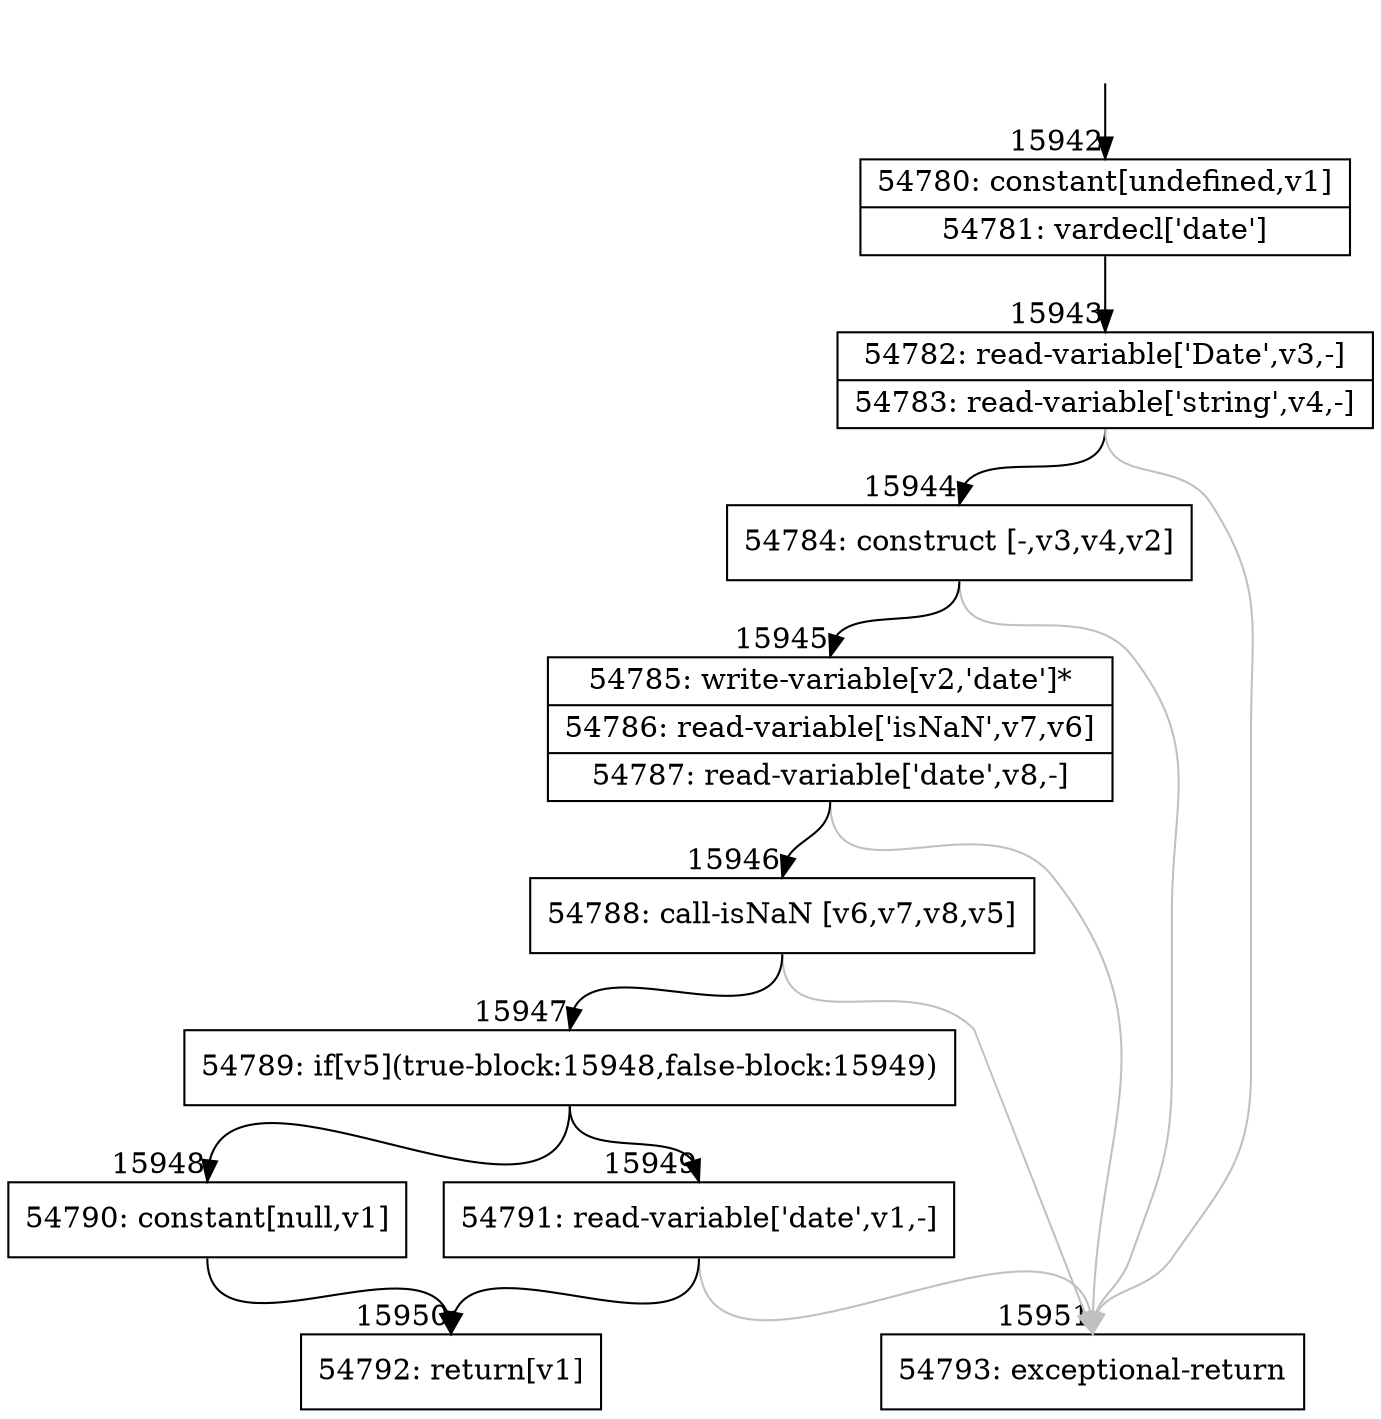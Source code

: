digraph {
rankdir="TD"
BB_entry1460[shape=none,label=""];
BB_entry1460 -> BB15942 [tailport=s, headport=n, headlabel="    15942"]
BB15942 [shape=record label="{54780: constant[undefined,v1]|54781: vardecl['date']}" ] 
BB15942 -> BB15943 [tailport=s, headport=n, headlabel="      15943"]
BB15943 [shape=record label="{54782: read-variable['Date',v3,-]|54783: read-variable['string',v4,-]}" ] 
BB15943 -> BB15944 [tailport=s, headport=n, headlabel="      15944"]
BB15943 -> BB15951 [tailport=s, headport=n, color=gray, headlabel="      15951"]
BB15944 [shape=record label="{54784: construct [-,v3,v4,v2]}" ] 
BB15944 -> BB15945 [tailport=s, headport=n, headlabel="      15945"]
BB15944 -> BB15951 [tailport=s, headport=n, color=gray]
BB15945 [shape=record label="{54785: write-variable[v2,'date']*|54786: read-variable['isNaN',v7,v6]|54787: read-variable['date',v8,-]}" ] 
BB15945 -> BB15946 [tailport=s, headport=n, headlabel="      15946"]
BB15945 -> BB15951 [tailport=s, headport=n, color=gray]
BB15946 [shape=record label="{54788: call-isNaN [v6,v7,v8,v5]}" ] 
BB15946 -> BB15947 [tailport=s, headport=n, headlabel="      15947"]
BB15946 -> BB15951 [tailport=s, headport=n, color=gray]
BB15947 [shape=record label="{54789: if[v5](true-block:15948,false-block:15949)}" ] 
BB15947 -> BB15948 [tailport=s, headport=n, headlabel="      15948"]
BB15947 -> BB15949 [tailport=s, headport=n, headlabel="      15949"]
BB15948 [shape=record label="{54790: constant[null,v1]}" ] 
BB15948 -> BB15950 [tailport=s, headport=n, headlabel="      15950"]
BB15949 [shape=record label="{54791: read-variable['date',v1,-]}" ] 
BB15949 -> BB15950 [tailport=s, headport=n]
BB15949 -> BB15951 [tailport=s, headport=n, color=gray]
BB15950 [shape=record label="{54792: return[v1]}" ] 
BB15951 [shape=record label="{54793: exceptional-return}" ] 
//#$~ 9337
}
